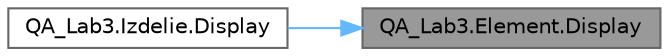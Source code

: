 digraph "QA_Lab3.Element.Display"
{
 // LATEX_PDF_SIZE
  bgcolor="transparent";
  edge [fontname=Helvetica,fontsize=10,labelfontname=Helvetica,labelfontsize=10];
  node [fontname=Helvetica,fontsize=10,shape=box,height=0.2,width=0.4];
  rankdir="RL";
  Node1 [id="Node000001",label="QA_Lab3.Element.Display",height=0.2,width=0.4,color="gray40", fillcolor="grey60", style="filled", fontcolor="black",tooltip="Метод отображения данных об элементе в консоли."];
  Node1 -> Node2 [id="edge1_Node000001_Node000002",dir="back",color="steelblue1",style="solid",tooltip=" "];
  Node2 [id="Node000002",label="QA_Lab3.Izdelie.Display",height=0.2,width=0.4,color="grey40", fillcolor="white", style="filled",URL="$class_q_a___lab3_1_1_izdelie_a3462a11725e827386ba63cdfa1f0a26b.html#a3462a11725e827386ba63cdfa1f0a26b",tooltip="Метод отображения данных об изделии в консоли."];
}
